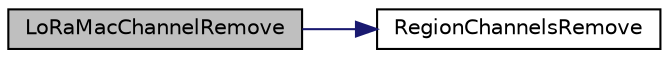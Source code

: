 digraph "LoRaMacChannelRemove"
{
  edge [fontname="Helvetica",fontsize="10",labelfontname="Helvetica",labelfontsize="10"];
  node [fontname="Helvetica",fontsize="10",shape=record];
  rankdir="LR";
  Node3 [label="LoRaMacChannelRemove",height=0.2,width=0.4,color="black", fillcolor="grey75", style="filled", fontcolor="black"];
  Node3 -> Node4 [color="midnightblue",fontsize="10",style="solid",fontname="Helvetica"];
  Node4 [label="RegionChannelsRemove",height=0.2,width=0.4,color="black", fillcolor="white", style="filled",URL="$group___r_e_g_i_o_n.html#ga50b3505e13d8373fef6e2be6d48e150c",tooltip="Removes a channel. "];
}

